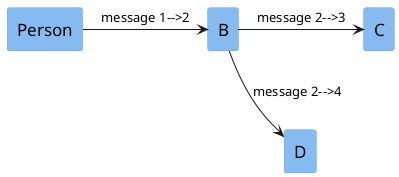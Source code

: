 @startuml

skinparam rectangle {
    FontColor          black
    AttributeFontColor black
    FontSize           17
    AttributeFontSize  15
    BackgroundColor    #85BBF0
    BorderColor        #78A8D8
    ArrowColor         #222266

}

skinparam interface {
BackgroundColor    #6A9EFF
BorderColor        black
}


 skinparam linestyle ortho
 rectangle "Person" as one
 rectangle "B" as two
 rectangle "C" as three
 rectangle "D" as four

 one -right-> two: message 1-->2
 two -right-> three: message 2-->3
 two --> four: message 2-->4
 three -[hidden]- four
 @enduml